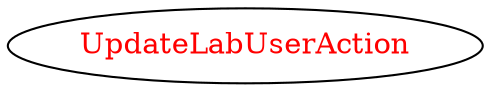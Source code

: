 digraph dependencyGraph {
 concentrate=true;
 ranksep="2.0";
 rankdir="LR"; 
 splines="ortho";
"UpdateLabUserAction" [fontcolor="red"];
}